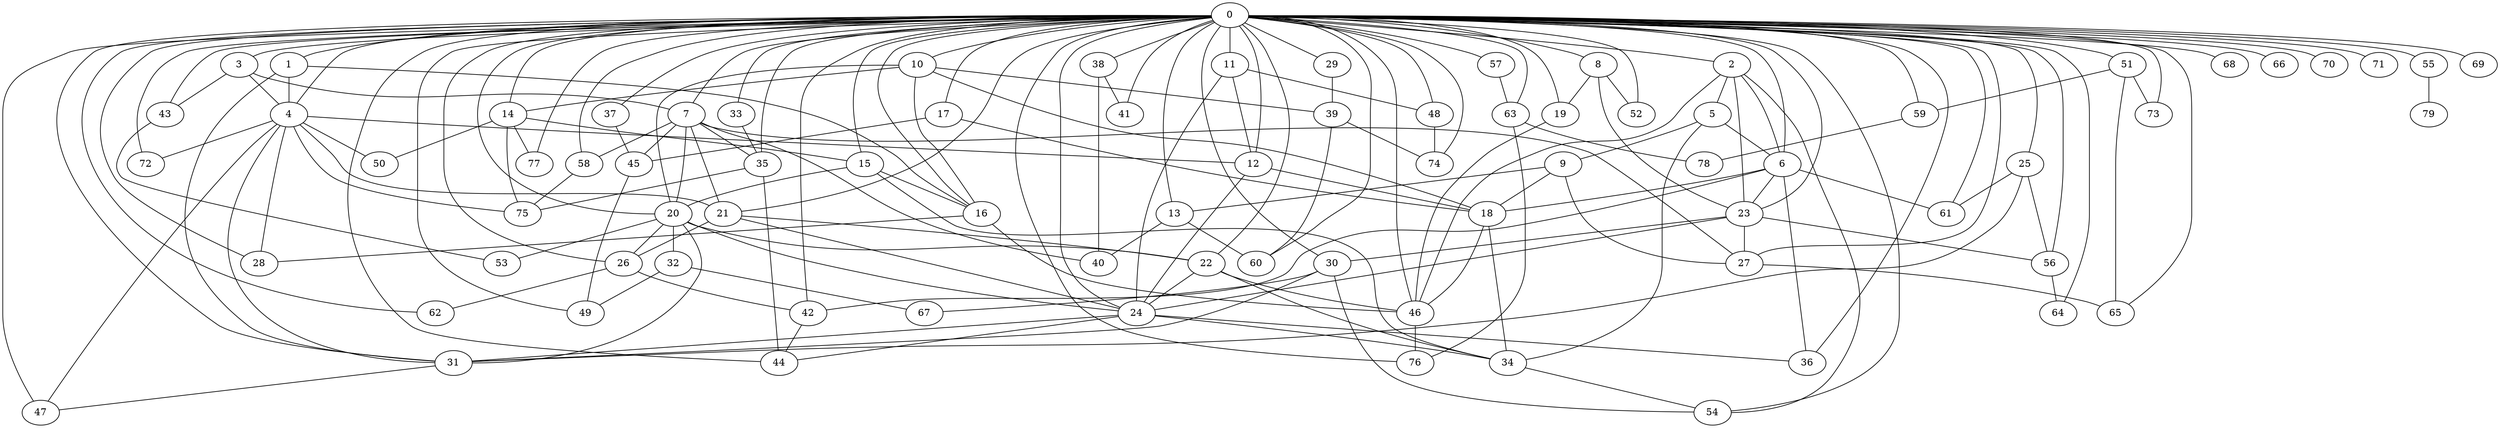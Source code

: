 graph G {
   8 -- 19
   8 -- 23
   8 -- 52
   0 -- 65
   0 -- 1
   0 -- 11
   0 -- 3
   0 -- 68
   0 -- 4
   0 -- 74
   0 -- 10
   0 -- 66
   0 -- 2
   0 -- 70
   0 -- 6
   0 -- 71
   0 -- 7
   0 -- 72
   0 -- 8
   0 -- 76
   0 -- 12
   0 -- 77
   0 -- 13
   0 -- 14
   0 -- 15
   0 -- 16
   0 -- 17
   0 -- 19
   0 -- 20
   0 -- 21
   0 -- 22
   0 -- 23
   0 -- 24
   0 -- 25
   0 -- 26
   0 -- 27
   0 -- 28
   0 -- 29
   0 -- 30
   0 -- 31
   0 -- 33
   0 -- 35
   0 -- 36
   0 -- 37
   0 -- 38
   0 -- 41
   0 -- 42
   0 -- 43
   0 -- 44
   0 -- 46
   0 -- 47
   0 -- 48
   0 -- 49
   0 -- 51
   0 -- 52
   0 -- 54
   0 -- 55
   0 -- 56
   0 -- 57
   0 -- 58
   0 -- 59
   0 -- 60
   0 -- 61
   0 -- 62
   0 -- 63
   0 -- 64
   0 -- 69
   0 -- 73
   1 -- 16
   1 -- 4
   1 -- 31
   2 -- 5
   2 -- 54
   2 -- 46
   2 -- 6
   2 -- 23
   3 -- 4
   3 -- 7
   3 -- 43
   4 -- 28
   4 -- 12
   4 -- 21
   4 -- 47
   4 -- 31
   4 -- 50
   4 -- 72
   4 -- 75
   5 -- 34
   5 -- 6
   5 -- 9
   6 -- 61
   6 -- 42
   6 -- 18
   6 -- 23
   6 -- 36
   7 -- 35
   7 -- 27
   7 -- 40
   7 -- 45
   7 -- 21
   7 -- 20
   7 -- 58
   9 -- 13
   9 -- 18
   9 -- 27
   10 -- 16
   10 -- 14
   10 -- 18
   10 -- 20
   10 -- 39
   11 -- 48
   11 -- 24
   11 -- 12
   12 -- 24
   12 -- 18
   13 -- 40
   13 -- 60
   14 -- 15
   14 -- 50
   14 -- 75
   14 -- 77
   15 -- 16
   15 -- 20
   15 -- 34
   16 -- 28
   16 -- 46
   17 -- 18
   17 -- 45
   18 -- 34
   18 -- 46
   19 -- 46
   20 -- 32
   20 -- 24
   20 -- 26
   20 -- 31
   20 -- 22
   20 -- 53
   21 -- 24
   21 -- 22
   21 -- 26
   22 -- 24
   22 -- 34
   22 -- 46
   23 -- 56
   23 -- 24
   23 -- 30
   23 -- 27
   24 -- 31
   24 -- 34
   24 -- 36
   24 -- 44
   25 -- 56
   25 -- 31
   25 -- 61
   26 -- 42
   26 -- 62
   27 -- 65
   29 -- 39
   30 -- 31
   30 -- 54
   30 -- 67
   31 -- 47
   32 -- 49
   32 -- 67
   33 -- 35
   34 -- 54
   35 -- 44
   35 -- 75
   37 -- 45
   38 -- 40
   38 -- 41
   39 -- 74
   39 -- 60
   42 -- 44
   43 -- 53
   45 -- 49
   46 -- 76
   48 -- 74
   51 -- 59
   51 -- 73
   51 -- 65
   55 -- 79
   56 -- 64
   57 -- 63
   58 -- 75
   59 -- 78
   63 -- 76
   63 -- 78
}
